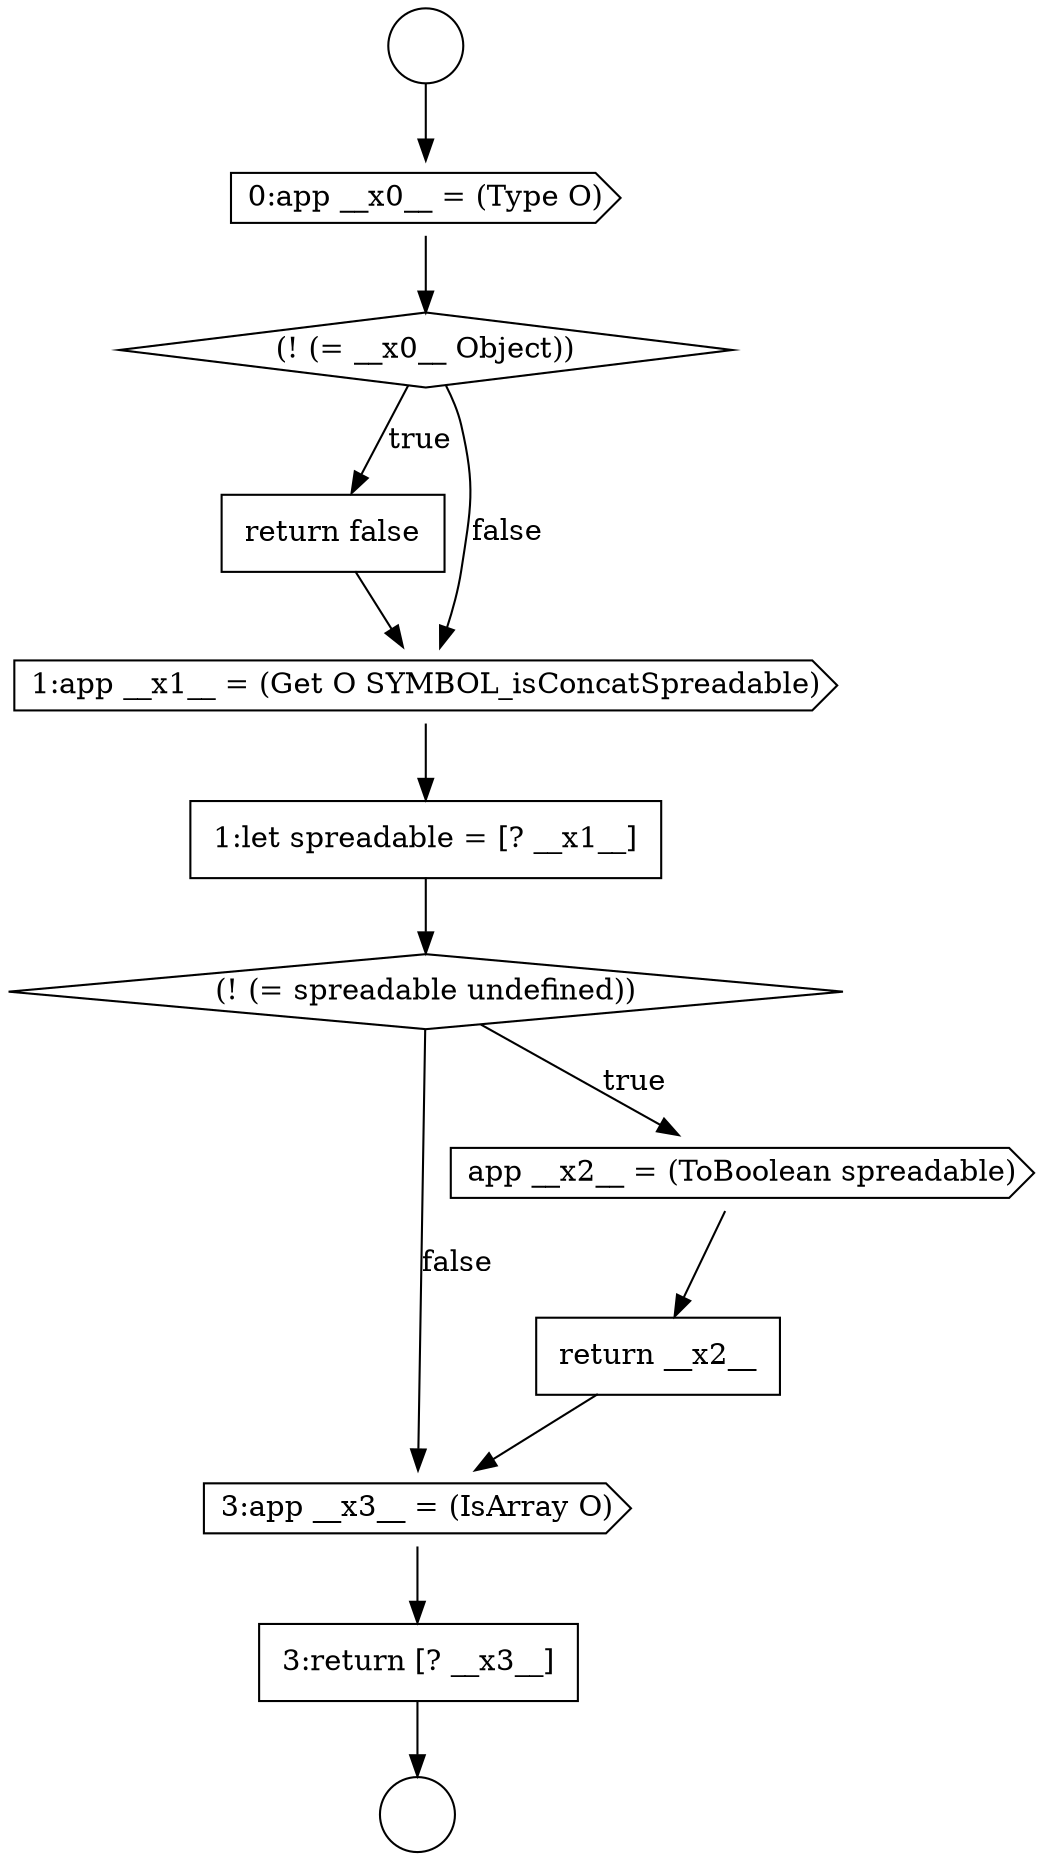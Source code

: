 digraph {
  node14644 [shape=none, margin=0, label=<<font color="black">
    <table border="0" cellborder="1" cellspacing="0" cellpadding="10">
      <tr><td align="left">3:return [? __x3__]</td></tr>
    </table>
  </font>> color="black" fillcolor="white" style=filled]
  node14633 [shape=circle label=" " color="black" fillcolor="white" style=filled]
  node14637 [shape=none, margin=0, label=<<font color="black">
    <table border="0" cellborder="1" cellspacing="0" cellpadding="10">
      <tr><td align="left">return false</td></tr>
    </table>
  </font>> color="black" fillcolor="white" style=filled]
  node14643 [shape=cds, label=<<font color="black">3:app __x3__ = (IsArray O)</font>> color="black" fillcolor="white" style=filled]
  node14634 [shape=circle label=" " color="black" fillcolor="white" style=filled]
  node14638 [shape=cds, label=<<font color="black">1:app __x1__ = (Get O SYMBOL_isConcatSpreadable)</font>> color="black" fillcolor="white" style=filled]
  node14642 [shape=none, margin=0, label=<<font color="black">
    <table border="0" cellborder="1" cellspacing="0" cellpadding="10">
      <tr><td align="left">return __x2__</td></tr>
    </table>
  </font>> color="black" fillcolor="white" style=filled]
  node14639 [shape=none, margin=0, label=<<font color="black">
    <table border="0" cellborder="1" cellspacing="0" cellpadding="10">
      <tr><td align="left">1:let spreadable = [? __x1__]</td></tr>
    </table>
  </font>> color="black" fillcolor="white" style=filled]
  node14635 [shape=cds, label=<<font color="black">0:app __x0__ = (Type O)</font>> color="black" fillcolor="white" style=filled]
  node14636 [shape=diamond, label=<<font color="black">(! (= __x0__ Object))</font>> color="black" fillcolor="white" style=filled]
  node14641 [shape=cds, label=<<font color="black">app __x2__ = (ToBoolean spreadable)</font>> color="black" fillcolor="white" style=filled]
  node14640 [shape=diamond, label=<<font color="black">(! (= spreadable undefined))</font>> color="black" fillcolor="white" style=filled]
  node14636 -> node14637 [label=<<font color="black">true</font>> color="black"]
  node14636 -> node14638 [label=<<font color="black">false</font>> color="black"]
  node14641 -> node14642 [ color="black"]
  node14639 -> node14640 [ color="black"]
  node14644 -> node14634 [ color="black"]
  node14635 -> node14636 [ color="black"]
  node14640 -> node14641 [label=<<font color="black">true</font>> color="black"]
  node14640 -> node14643 [label=<<font color="black">false</font>> color="black"]
  node14633 -> node14635 [ color="black"]
  node14642 -> node14643 [ color="black"]
  node14643 -> node14644 [ color="black"]
  node14637 -> node14638 [ color="black"]
  node14638 -> node14639 [ color="black"]
}
